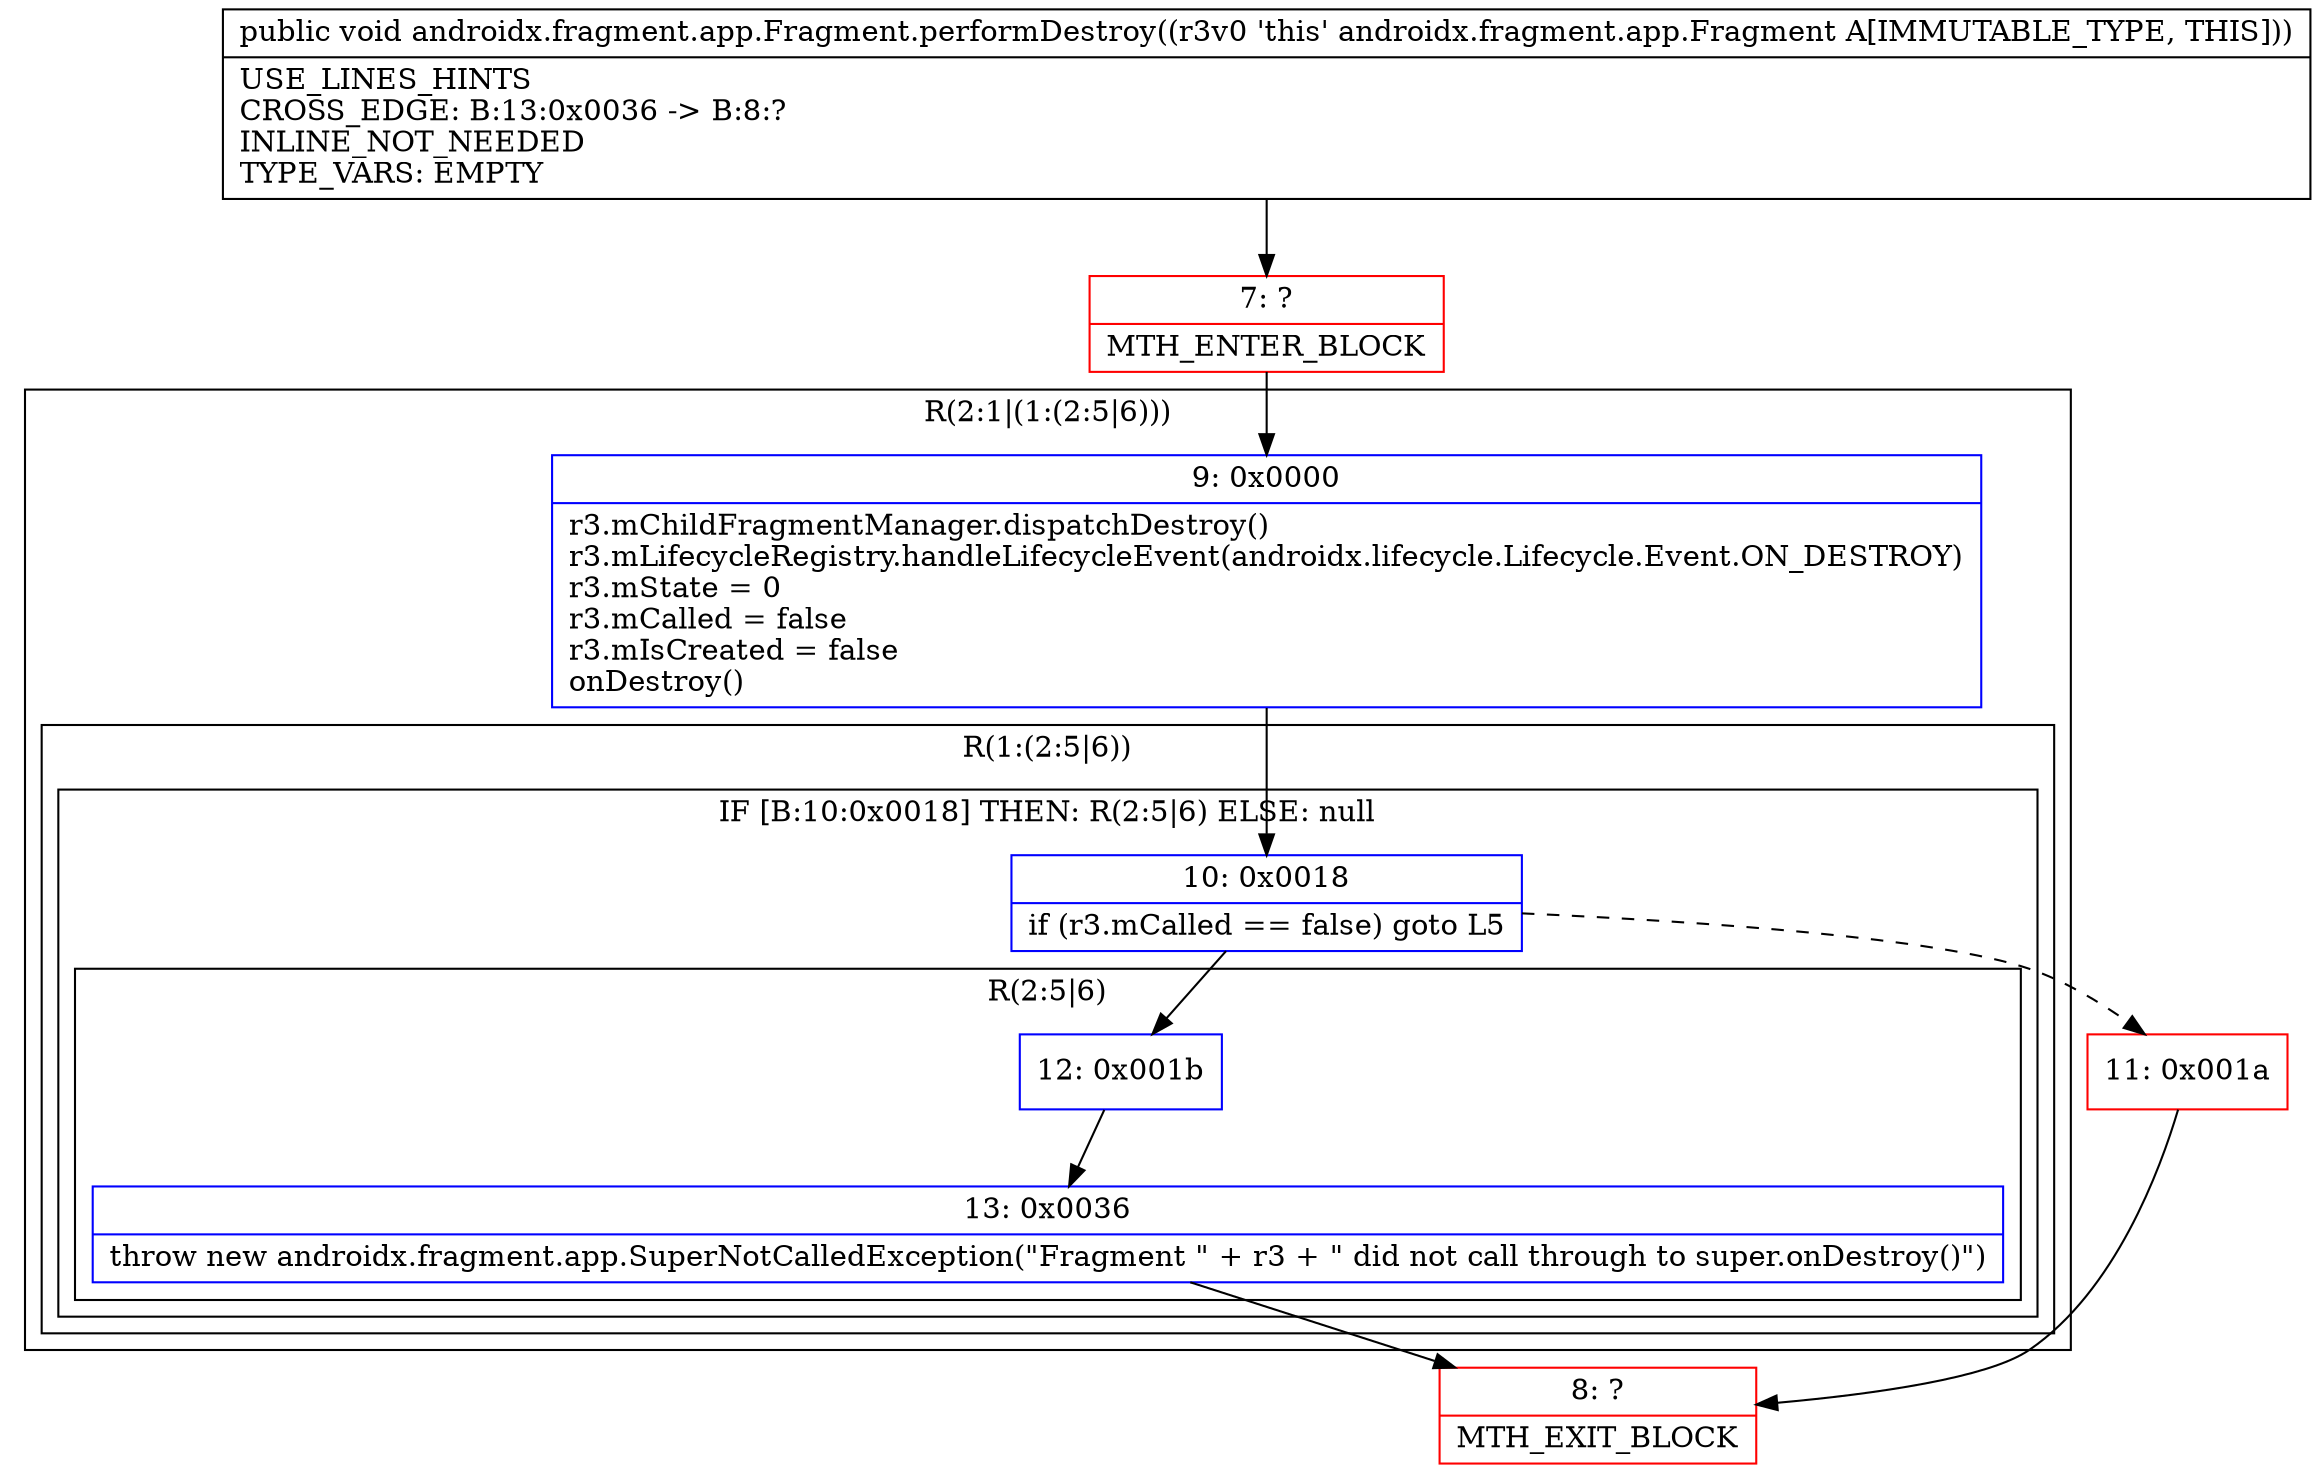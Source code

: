 digraph "CFG forandroidx.fragment.app.Fragment.performDestroy()V" {
subgraph cluster_Region_711020228 {
label = "R(2:1|(1:(2:5|6)))";
node [shape=record,color=blue];
Node_9 [shape=record,label="{9\:\ 0x0000|r3.mChildFragmentManager.dispatchDestroy()\lr3.mLifecycleRegistry.handleLifecycleEvent(androidx.lifecycle.Lifecycle.Event.ON_DESTROY)\lr3.mState = 0\lr3.mCalled = false\lr3.mIsCreated = false\lonDestroy()\l}"];
subgraph cluster_Region_107859866 {
label = "R(1:(2:5|6))";
node [shape=record,color=blue];
subgraph cluster_IfRegion_1313467155 {
label = "IF [B:10:0x0018] THEN: R(2:5|6) ELSE: null";
node [shape=record,color=blue];
Node_10 [shape=record,label="{10\:\ 0x0018|if (r3.mCalled == false) goto L5\l}"];
subgraph cluster_Region_516448468 {
label = "R(2:5|6)";
node [shape=record,color=blue];
Node_12 [shape=record,label="{12\:\ 0x001b}"];
Node_13 [shape=record,label="{13\:\ 0x0036|throw new androidx.fragment.app.SuperNotCalledException(\"Fragment \" + r3 + \" did not call through to super.onDestroy()\")\l}"];
}
}
}
}
Node_7 [shape=record,color=red,label="{7\:\ ?|MTH_ENTER_BLOCK\l}"];
Node_11 [shape=record,color=red,label="{11\:\ 0x001a}"];
Node_8 [shape=record,color=red,label="{8\:\ ?|MTH_EXIT_BLOCK\l}"];
MethodNode[shape=record,label="{public void androidx.fragment.app.Fragment.performDestroy((r3v0 'this' androidx.fragment.app.Fragment A[IMMUTABLE_TYPE, THIS]))  | USE_LINES_HINTS\lCROSS_EDGE: B:13:0x0036 \-\> B:8:?\lINLINE_NOT_NEEDED\lTYPE_VARS: EMPTY\l}"];
MethodNode -> Node_7;Node_9 -> Node_10;
Node_10 -> Node_11[style=dashed];
Node_10 -> Node_12;
Node_12 -> Node_13;
Node_13 -> Node_8;
Node_7 -> Node_9;
Node_11 -> Node_8;
}

